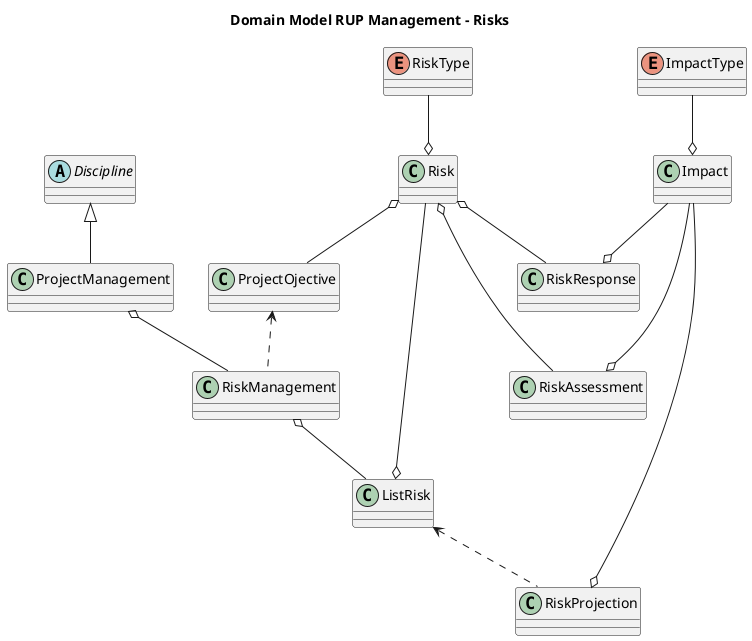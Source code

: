 @startuml
top to bottom direction
skinparam shadowing false
skinparam objectFontSize 18
scale max 1600 width
title Domain Model RUP Management - Risks

Abstract Class Discipline
'Contenedores usados para organizar las actividades del proceso que 
'representan una partición de todos los roles, artefactos y actividades 
'en agrupaciones lógicas por áreas de asuntos o especialidades

Class ProjectManagement
'Disciplina UP encargada de conseguir el equilibrio entre los objetivos,
'los riesgos y las restricciones para la entrega del producto software.

Class RiskManagement
'Actividad fundamental en la gestion de un proyecto.

Class ProjectOjective
'Cada uno de los fines alcanzables en un proyecto en base a unas actividades, 
'unas pautas y unos recursos. 

Class Risk
'Posiblidad de contratiempo o fallo en una actividad dirigida por objetivos.

Enum RiskType
'Naturaleza, contexto, origen o aspecto que determina un riesgo.

Class Impact
'Efecto o conjunto de efectos prodicidos por un riesgo en las actividades 
'o artefactos de un proyecto.

Enum ImpactType
'Categorías de los efectos producido por un riesgo: 
'Debilidad, Amenaza, Fortaleza, Oportudidad.

Class ListRisk
'Lista de riesgos identificados de un proyecto.

Class RiskProjection
'Lista priorizada de riesgos atendiendo a su evaluación y respuesta prevista.

Class RiskAssessment
'Ponderación y calificación de un riesgo en base al impacto en los objetivos de proyecto.

Class RiskResponse
'Reacción o reajuste previsto para gestionar, mitigar o compensar el impacto de un riesgo.

Discipline <|-- ProjectManagement
ProjectManagement o-- RiskManagement  
ProjectOjective <.. RiskManagement 
ListRisk <.. RiskProjection  

RiskManagement o-- ListRisk
Risk o-- ProjectOjective
RiskType --o Risk
Risk o--- RiskAssessment
Risk o-- RiskResponse
Risk --o ListRisk
ImpactType --o Impact 
Impact --o RiskResponse
Impact ---o RiskAssessment
Impact --o RiskProjection

@enduml
